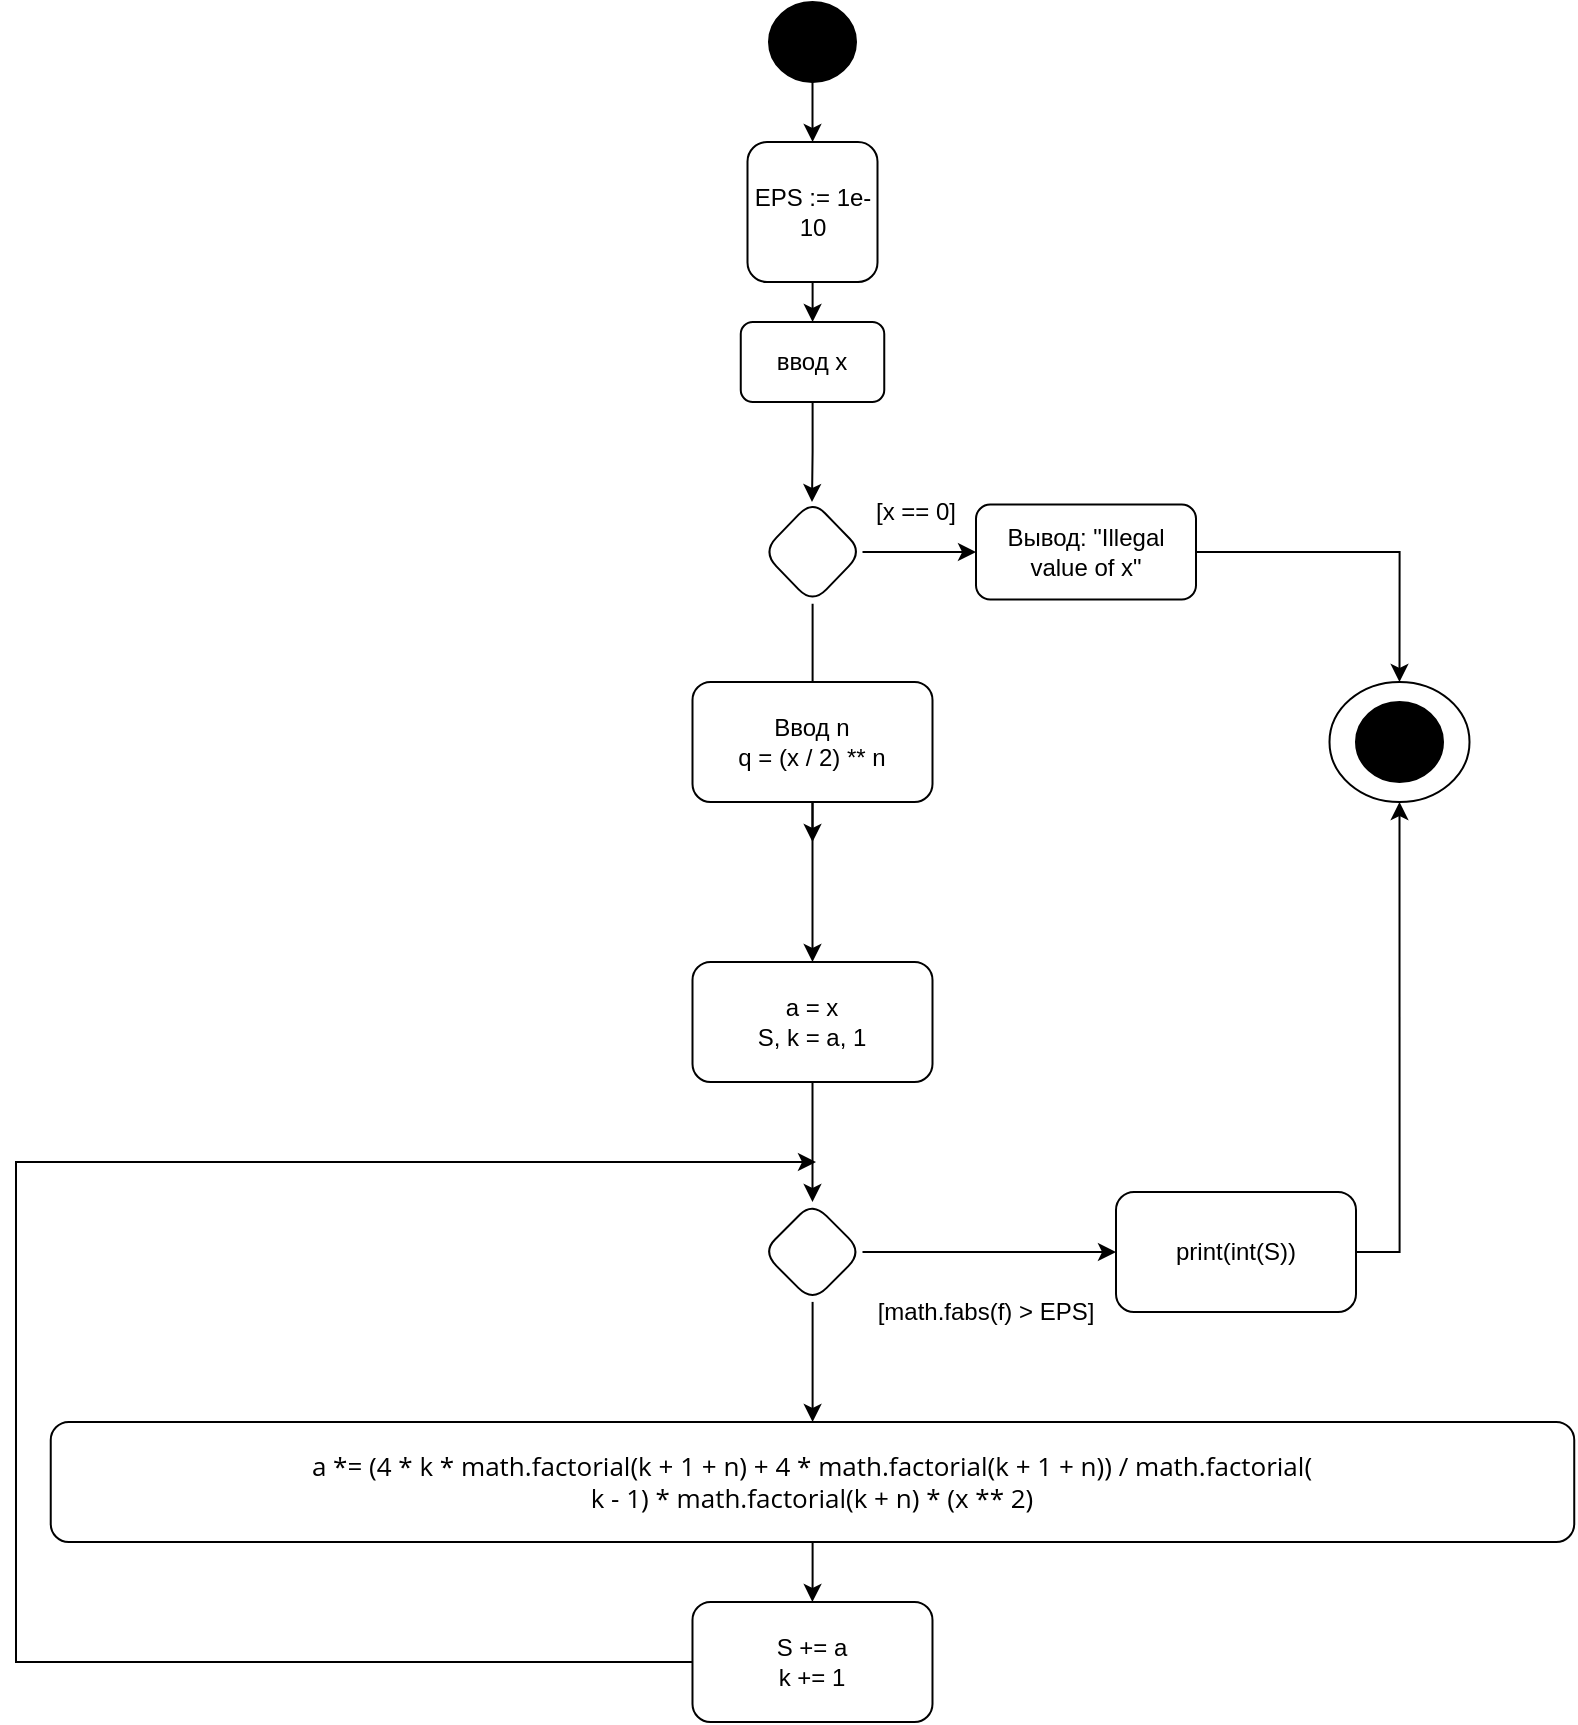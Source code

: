 <mxfile version="18.1.3" type="device"><diagram id="thR2OzC0Ij17A49Nrx5B" name="Page-1"><mxGraphModel dx="3412" dy="1325" grid="1" gridSize="10" guides="1" tooltips="1" connect="1" arrows="1" fold="1" page="1" pageScale="1" pageWidth="827" pageHeight="1169" math="0" shadow="0"><root><mxCell id="0"/><mxCell id="1" parent="0"/><mxCell id="UVom0l_40ToOFvkQusfd-3" value="" style="edgeStyle=orthogonalEdgeStyle;rounded=0;orthogonalLoop=1;jettySize=auto;html=1;" parent="1" source="UVom0l_40ToOFvkQusfd-1" target="UVom0l_40ToOFvkQusfd-2" edge="1"><mxGeometry relative="1" as="geometry"/></mxCell><mxCell id="UVom0l_40ToOFvkQusfd-1" value="" style="ellipse;whiteSpace=wrap;html=1;fillColor=#000000;" parent="1" vertex="1"><mxGeometry x="-83.5" y="80" width="43.5" height="40" as="geometry"/></mxCell><mxCell id="C9ngBshsSsAHJWWJL7BL-3" value="" style="edgeStyle=orthogonalEdgeStyle;rounded=0;orthogonalLoop=1;jettySize=auto;html=1;" parent="1" source="UVom0l_40ToOFvkQusfd-2" target="C9ngBshsSsAHJWWJL7BL-2" edge="1"><mxGeometry relative="1" as="geometry"/></mxCell><mxCell id="UVom0l_40ToOFvkQusfd-2" value="EPS := 1e-10" style="rounded=1;whiteSpace=wrap;html=1;fillColor=#FFFFFF;" parent="1" vertex="1"><mxGeometry x="-94.25" y="150" width="65" height="70" as="geometry"/></mxCell><mxCell id="C9ngBshsSsAHJWWJL7BL-6" style="edgeStyle=orthogonalEdgeStyle;rounded=0;orthogonalLoop=1;jettySize=auto;html=1;" parent="1" source="UVom0l_40ToOFvkQusfd-29" edge="1"><mxGeometry relative="1" as="geometry"><mxPoint x="-61.745" y="500" as="targetPoint"/></mxGeometry></mxCell><mxCell id="C9ngBshsSsAHJWWJL7BL-9" value="" style="edgeStyle=orthogonalEdgeStyle;rounded=0;orthogonalLoop=1;jettySize=auto;html=1;" parent="1" source="UVom0l_40ToOFvkQusfd-29" target="C9ngBshsSsAHJWWJL7BL-8" edge="1"><mxGeometry relative="1" as="geometry"/></mxCell><mxCell id="UVom0l_40ToOFvkQusfd-29" value="" style="rhombus;whiteSpace=wrap;html=1;fillColor=#FFFFFF;rounded=1;direction=south;" parent="1" vertex="1"><mxGeometry x="-86.745" y="329.125" width="50" height="51.75" as="geometry"/></mxCell><mxCell id="C9ngBshsSsAHJWWJL7BL-4" style="edgeStyle=orthogonalEdgeStyle;rounded=0;orthogonalLoop=1;jettySize=auto;html=1;" parent="1" source="C9ngBshsSsAHJWWJL7BL-2" edge="1"><mxGeometry relative="1" as="geometry"><mxPoint x="-62" y="330" as="targetPoint"/></mxGeometry></mxCell><mxCell id="C9ngBshsSsAHJWWJL7BL-2" value="ввод х" style="whiteSpace=wrap;html=1;fillColor=#FFFFFF;rounded=1;" parent="1" vertex="1"><mxGeometry x="-97.62" y="240" width="71.75" height="40" as="geometry"/></mxCell><mxCell id="C9ngBshsSsAHJWWJL7BL-12" value="" style="edgeStyle=orthogonalEdgeStyle;rounded=0;orthogonalLoop=1;jettySize=auto;html=1;" parent="1" source="C9ngBshsSsAHJWWJL7BL-8" target="C9ngBshsSsAHJWWJL7BL-11" edge="1"><mxGeometry relative="1" as="geometry"/></mxCell><mxCell id="C9ngBshsSsAHJWWJL7BL-8" value="Вывод: &quot;Illegal value of x&quot;" style="whiteSpace=wrap;html=1;fillColor=#FFFFFF;rounded=1;" parent="1" vertex="1"><mxGeometry x="20" y="331.25" width="110" height="47.5" as="geometry"/></mxCell><mxCell id="C9ngBshsSsAHJWWJL7BL-10" value="[x == 0]" style="text;html=1;strokeColor=none;fillColor=none;align=center;verticalAlign=middle;whiteSpace=wrap;rounded=0;" parent="1" vertex="1"><mxGeometry x="-40" y="320" width="60" height="30" as="geometry"/></mxCell><mxCell id="C9ngBshsSsAHJWWJL7BL-11" value="" style="ellipse;whiteSpace=wrap;html=1;fillColor=#FFFFFF;rounded=1;" parent="1" vertex="1"><mxGeometry x="196.75" y="420" width="70" height="60" as="geometry"/></mxCell><mxCell id="C9ngBshsSsAHJWWJL7BL-13" value="" style="ellipse;whiteSpace=wrap;html=1;fillColor=#000000;" parent="1" vertex="1"><mxGeometry x="210" y="430" width="43.5" height="40" as="geometry"/></mxCell><mxCell id="C9ngBshsSsAHJWWJL7BL-17" value="" style="edgeStyle=orthogonalEdgeStyle;rounded=0;orthogonalLoop=1;jettySize=auto;html=1;" parent="1" source="C9ngBshsSsAHJWWJL7BL-15" target="C9ngBshsSsAHJWWJL7BL-16" edge="1"><mxGeometry relative="1" as="geometry"/></mxCell><mxCell id="C9ngBshsSsAHJWWJL7BL-15" value="Ввод n&lt;br&gt;q = (x / 2) ** n" style="rounded=1;whiteSpace=wrap;html=1;" parent="1" vertex="1"><mxGeometry x="-121.75" y="420" width="120" height="60" as="geometry"/></mxCell><mxCell id="C9ngBshsSsAHJWWJL7BL-19" value="" style="edgeStyle=orthogonalEdgeStyle;rounded=0;orthogonalLoop=1;jettySize=auto;html=1;" parent="1" source="C9ngBshsSsAHJWWJL7BL-16" target="C9ngBshsSsAHJWWJL7BL-18" edge="1"><mxGeometry relative="1" as="geometry"/></mxCell><mxCell id="C9ngBshsSsAHJWWJL7BL-16" value="a = x&lt;br&gt;S, k = a, 1" style="whiteSpace=wrap;html=1;rounded=1;" parent="1" vertex="1"><mxGeometry x="-121.75" y="560" width="120" height="60" as="geometry"/></mxCell><mxCell id="C9ngBshsSsAHJWWJL7BL-22" value="" style="edgeStyle=orthogonalEdgeStyle;rounded=0;orthogonalLoop=1;jettySize=auto;html=1;" parent="1" source="C9ngBshsSsAHJWWJL7BL-18" target="C9ngBshsSsAHJWWJL7BL-21" edge="1"><mxGeometry relative="1" as="geometry"/></mxCell><mxCell id="C9ngBshsSsAHJWWJL7BL-24" style="edgeStyle=orthogonalEdgeStyle;rounded=0;orthogonalLoop=1;jettySize=auto;html=1;" parent="1" source="C9ngBshsSsAHJWWJL7BL-18" edge="1"><mxGeometry relative="1" as="geometry"><mxPoint x="90" y="705" as="targetPoint"/></mxGeometry></mxCell><mxCell id="C9ngBshsSsAHJWWJL7BL-18" value="" style="rhombus;whiteSpace=wrap;html=1;rounded=1;" parent="1" vertex="1"><mxGeometry x="-86.75" y="680" width="50" height="50" as="geometry"/></mxCell><mxCell id="C9ngBshsSsAHJWWJL7BL-30" value="" style="edgeStyle=orthogonalEdgeStyle;rounded=0;orthogonalLoop=1;jettySize=auto;html=1;fontColor=#000000;" parent="1" source="C9ngBshsSsAHJWWJL7BL-21" target="C9ngBshsSsAHJWWJL7BL-29" edge="1"><mxGeometry relative="1" as="geometry"/></mxCell><mxCell id="C9ngBshsSsAHJWWJL7BL-21" value="&lt;pre style=&quot;font-family: &amp;quot;JetBrains Mono&amp;quot;, monospace;&quot;&gt;&lt;span style=&quot;background-color: rgb(255, 255, 255);&quot;&gt;&lt;span style=&quot;font-family: &amp;quot;Open Sans&amp;quot;; font-size: 13px; text-align: left;&quot;&gt;a *= (4 *&lt;/span&gt;&lt;span style=&quot;font-family: &amp;quot;Open Sans&amp;quot;; font-size: 13px; text-align: left;&quot;&gt; k * math.factorial(k + 1 + n) + 4 * math.factorial(k + 1 + n)) / math.factorial(&lt;/span&gt;&lt;br style=&quot;font-family: &amp;quot;Open Sans&amp;quot;; -webkit-font-smoothing: subpixel-antialiased; font-size: 13px; text-align: left;&quot;&gt;&lt;span style=&quot;font-family: &amp;quot;Open Sans&amp;quot;; font-size: 13px; text-align: left;&quot;&gt;k - 1) * math.factorial(k + n) * (x ** 2)&lt;/span&gt;&lt;/span&gt;&lt;font color=&quot;#f9f6ef&quot;&gt;&lt;br&gt;&lt;/font&gt;&lt;/pre&gt;" style="whiteSpace=wrap;html=1;rounded=1;" parent="1" vertex="1"><mxGeometry x="-442.63" y="790" width="761.75" height="60" as="geometry"/></mxCell><mxCell id="C9ngBshsSsAHJWWJL7BL-23" value="[math.fabs(f) &amp;gt; EPS]" style="text;html=1;strokeColor=none;fillColor=none;align=center;verticalAlign=middle;whiteSpace=wrap;rounded=0;" parent="1" vertex="1"><mxGeometry x="-40" y="720" width="130" height="30" as="geometry"/></mxCell><mxCell id="C9ngBshsSsAHJWWJL7BL-31" style="edgeStyle=orthogonalEdgeStyle;rounded=0;orthogonalLoop=1;jettySize=auto;html=1;fontColor=#000000;" parent="1" source="C9ngBshsSsAHJWWJL7BL-29" edge="1"><mxGeometry relative="1" as="geometry"><mxPoint x="-60" y="660" as="targetPoint"/><Array as="points"><mxPoint x="-460" y="910"/><mxPoint x="-460" y="660"/><mxPoint x="-87" y="660"/></Array></mxGeometry></mxCell><mxCell id="C9ngBshsSsAHJWWJL7BL-29" value="S += a&lt;br&gt;k += 1" style="whiteSpace=wrap;html=1;rounded=1;" parent="1" vertex="1"><mxGeometry x="-121.755" y="880" width="120" height="60" as="geometry"/></mxCell><mxCell id="C9ngBshsSsAHJWWJL7BL-35" style="edgeStyle=orthogonalEdgeStyle;rounded=0;orthogonalLoop=1;jettySize=auto;html=1;entryX=0.5;entryY=1;entryDx=0;entryDy=0;fontColor=#000000;" parent="1" source="C9ngBshsSsAHJWWJL7BL-34" target="C9ngBshsSsAHJWWJL7BL-11" edge="1"><mxGeometry relative="1" as="geometry"><Array as="points"><mxPoint x="232" y="705"/></Array></mxGeometry></mxCell><mxCell id="C9ngBshsSsAHJWWJL7BL-34" value="print(int(S))" style="rounded=1;whiteSpace=wrap;html=1;labelBackgroundColor=#FFFFFF;fontColor=#000000;" parent="1" vertex="1"><mxGeometry x="90" y="675" width="120" height="60" as="geometry"/></mxCell></root></mxGraphModel></diagram></mxfile>